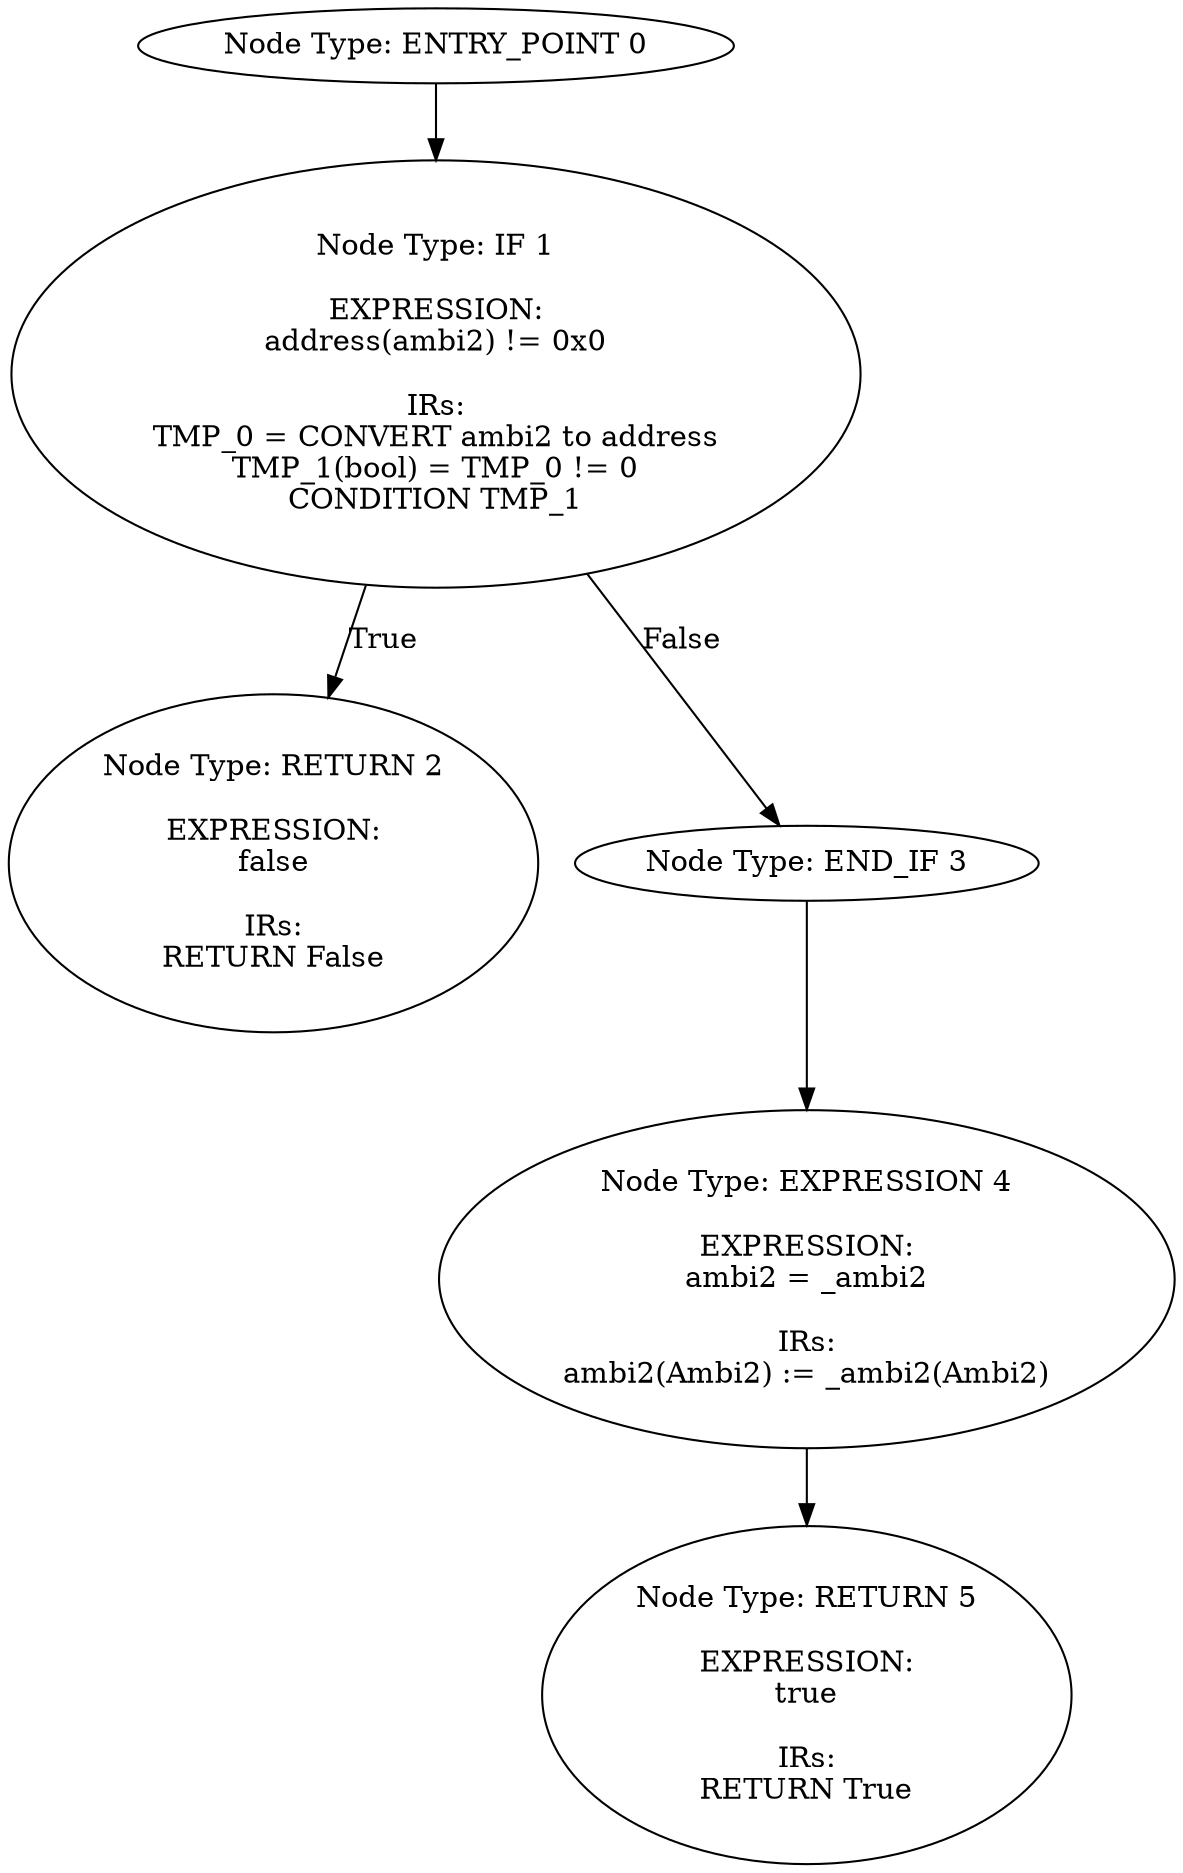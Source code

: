 digraph{
0[label="Node Type: ENTRY_POINT 0
"];
0->1;
1[label="Node Type: IF 1

EXPRESSION:
address(ambi2) != 0x0

IRs:
TMP_0 = CONVERT ambi2 to address
TMP_1(bool) = TMP_0 != 0
CONDITION TMP_1"];
1->2[label="True"];
1->3[label="False"];
2[label="Node Type: RETURN 2

EXPRESSION:
false

IRs:
RETURN False"];
3[label="Node Type: END_IF 3
"];
3->4;
4[label="Node Type: EXPRESSION 4

EXPRESSION:
ambi2 = _ambi2

IRs:
ambi2(Ambi2) := _ambi2(Ambi2)"];
4->5;
5[label="Node Type: RETURN 5

EXPRESSION:
true

IRs:
RETURN True"];
}
